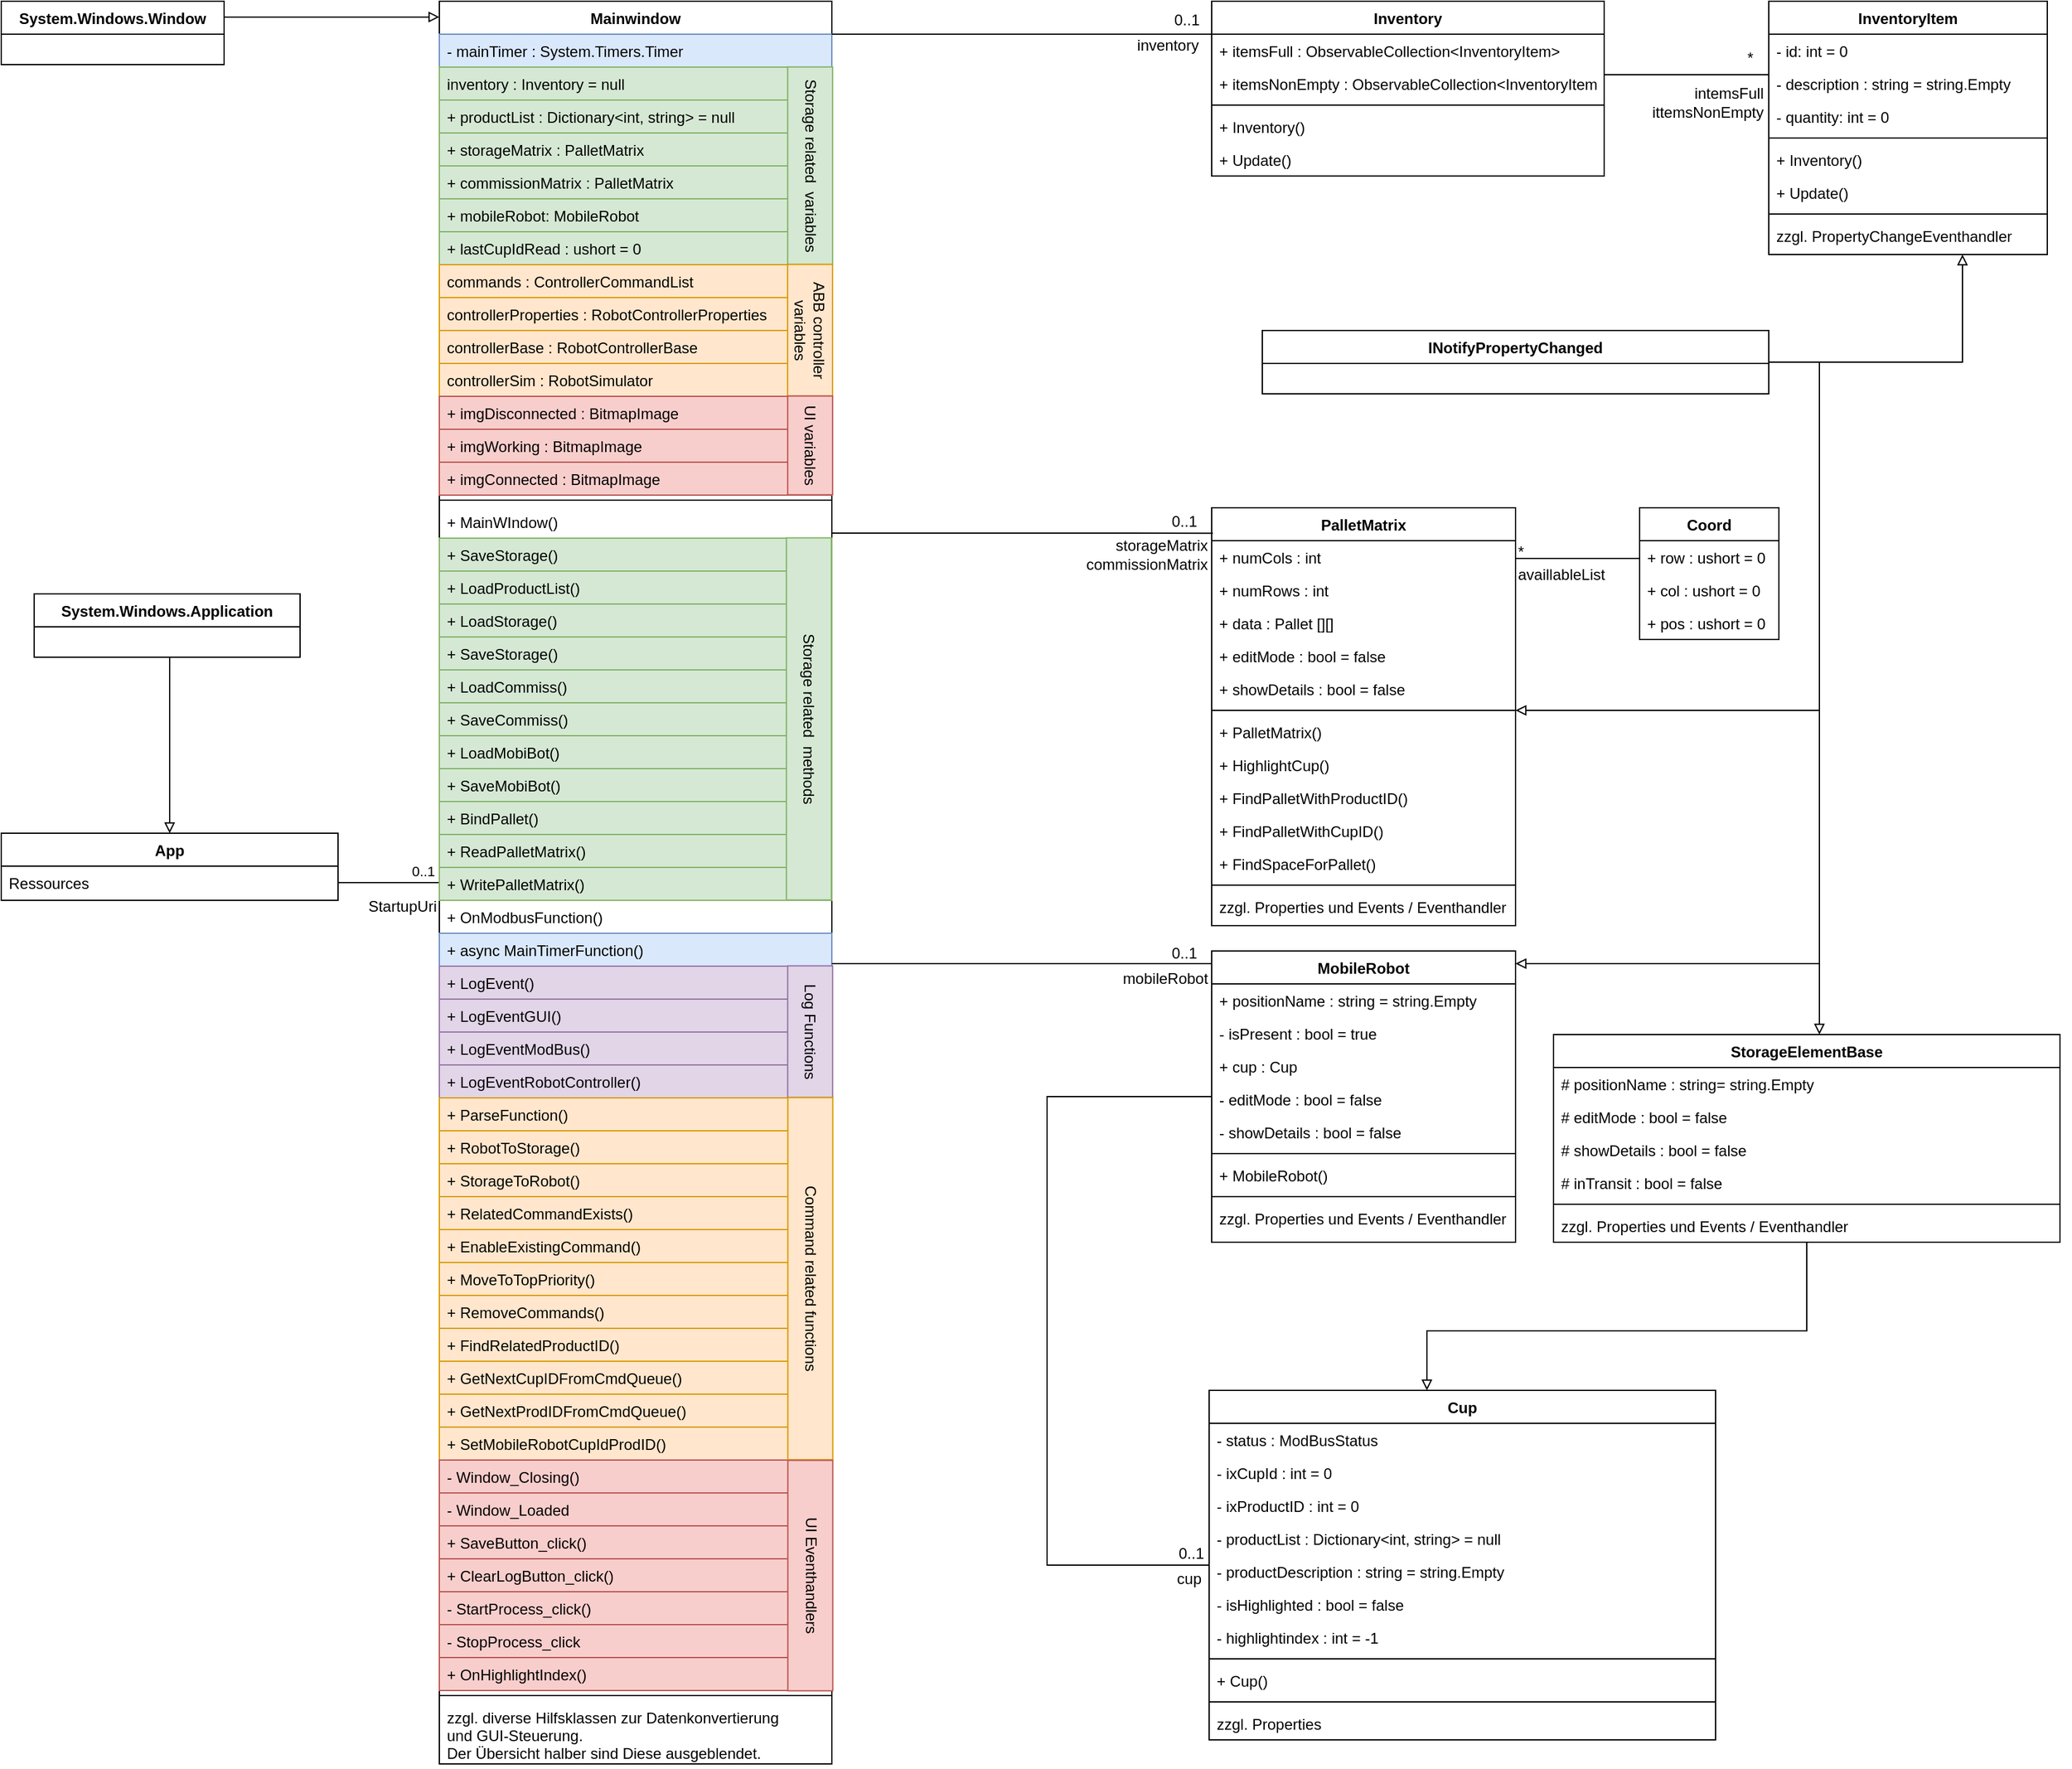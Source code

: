 <mxfile version="21.2.3" type="device">
  <diagram id="C5RBs43oDa-KdzZeNtuy" name="Page-1">
    <mxGraphModel dx="4477" dy="1259" grid="1" gridSize="10" guides="1" tooltips="1" connect="1" arrows="1" fold="1" page="1" pageScale="1" pageWidth="2336" pageHeight="1654" math="0" shadow="0">
      <root>
        <mxCell id="WIyWlLk6GJQsqaUBKTNV-0" />
        <mxCell id="WIyWlLk6GJQsqaUBKTNV-1" parent="WIyWlLk6GJQsqaUBKTNV-0" />
        <mxCell id="zkfFHV4jXpPFQw0GAbJ--6" value="App" style="swimlane;fontStyle=1;align=center;verticalAlign=top;childLayout=stackLayout;horizontal=1;startSize=26;horizontalStack=0;resizeParent=1;resizeLast=0;collapsible=1;marginBottom=0;rounded=0;shadow=0;strokeWidth=1;" parent="WIyWlLk6GJQsqaUBKTNV-1" vertex="1">
          <mxGeometry x="-2336" y="657" width="266" height="53" as="geometry">
            <mxRectangle x="130" y="380" width="160" height="26" as="alternateBounds" />
          </mxGeometry>
        </mxCell>
        <mxCell id="zkfFHV4jXpPFQw0GAbJ--8" value="Ressources" style="text;align=left;verticalAlign=top;spacingLeft=4;spacingRight=4;overflow=hidden;rotatable=0;points=[[0,0.5],[1,0.5]];portConstraint=eastwest;rounded=0;shadow=0;html=0;" parent="zkfFHV4jXpPFQw0GAbJ--6" vertex="1">
          <mxGeometry y="26" width="266" height="26" as="geometry" />
        </mxCell>
        <mxCell id="6Wl_LvFZBxU5VlWJ0OVk-2" value="" style="endArrow=none;html=1;rounded=0;exitX=1;exitY=0.5;exitDx=0;exitDy=0;" edge="1" parent="WIyWlLk6GJQsqaUBKTNV-1" target="6Wl_LvFZBxU5VlWJ0OVk-3">
          <mxGeometry width="50" height="50" relative="1" as="geometry">
            <mxPoint x="-2070" y="696.0" as="sourcePoint" />
            <mxPoint x="-1990" y="530" as="targetPoint" />
          </mxGeometry>
        </mxCell>
        <mxCell id="6Wl_LvFZBxU5VlWJ0OVk-3" value="Mainwindow" style="swimlane;fontStyle=1;align=center;verticalAlign=top;childLayout=stackLayout;horizontal=1;startSize=26;horizontalStack=0;resizeParent=1;resizeLast=0;collapsible=1;marginBottom=0;rounded=0;shadow=0;strokeWidth=1;" vertex="1" parent="WIyWlLk6GJQsqaUBKTNV-1">
          <mxGeometry x="-1990" width="310" height="1392" as="geometry">
            <mxRectangle x="-367" width="160" height="26" as="alternateBounds" />
          </mxGeometry>
        </mxCell>
        <mxCell id="6Wl_LvFZBxU5VlWJ0OVk-4" value="- mainTimer : System.Timers.Timer" style="text;align=left;verticalAlign=top;spacingLeft=4;spacingRight=4;overflow=hidden;rotatable=0;points=[[0,0.5],[1,0.5]];portConstraint=eastwest;fillColor=#dae8fc;strokeColor=#6c8ebf;" vertex="1" parent="6Wl_LvFZBxU5VlWJ0OVk-3">
          <mxGeometry y="26" width="310" height="26" as="geometry" />
        </mxCell>
        <mxCell id="6Wl_LvFZBxU5VlWJ0OVk-5" value="inventory : Inventory = null" style="text;align=left;verticalAlign=top;spacingLeft=4;spacingRight=4;overflow=hidden;rotatable=0;points=[[0,0.5],[1,0.5]];portConstraint=eastwest;rounded=0;shadow=0;html=0;strokeColor=#82b366;fillColor=#d5e8d4;" vertex="1" parent="6Wl_LvFZBxU5VlWJ0OVk-3">
          <mxGeometry y="52" width="310" height="26" as="geometry" />
        </mxCell>
        <mxCell id="6Wl_LvFZBxU5VlWJ0OVk-15" value="+ productList : Dictionary&lt;int, string&gt; = null" style="text;align=left;verticalAlign=top;spacingLeft=4;spacingRight=4;overflow=hidden;rotatable=0;points=[[0,0.5],[1,0.5]];portConstraint=eastwest;rounded=0;shadow=0;html=0;strokeColor=#82b366;fillColor=#d5e8d4;" vertex="1" parent="6Wl_LvFZBxU5VlWJ0OVk-3">
          <mxGeometry y="78" width="310" height="26" as="geometry" />
        </mxCell>
        <mxCell id="6Wl_LvFZBxU5VlWJ0OVk-16" value="+ storageMatrix : PalletMatrix" style="text;align=left;verticalAlign=top;spacingLeft=4;spacingRight=4;overflow=hidden;rotatable=0;points=[[0,0.5],[1,0.5]];portConstraint=eastwest;rounded=0;shadow=0;html=0;strokeColor=#82b366;fillColor=#d5e8d4;" vertex="1" parent="6Wl_LvFZBxU5VlWJ0OVk-3">
          <mxGeometry y="104" width="310" height="26" as="geometry" />
        </mxCell>
        <mxCell id="6Wl_LvFZBxU5VlWJ0OVk-17" value="+ commissionMatrix : PalletMatrix" style="text;align=left;verticalAlign=top;spacingLeft=4;spacingRight=4;overflow=hidden;rotatable=0;points=[[0,0.5],[1,0.5]];portConstraint=eastwest;rounded=0;shadow=0;html=0;strokeColor=#82b366;fillColor=#d5e8d4;" vertex="1" parent="6Wl_LvFZBxU5VlWJ0OVk-3">
          <mxGeometry y="130" width="310" height="26" as="geometry" />
        </mxCell>
        <mxCell id="6Wl_LvFZBxU5VlWJ0OVk-18" value="+ mobileRobot: MobileRobot" style="text;align=left;verticalAlign=top;spacingLeft=4;spacingRight=4;overflow=hidden;rotatable=0;points=[[0,0.5],[1,0.5]];portConstraint=eastwest;rounded=0;shadow=0;html=0;strokeColor=#82b366;fillColor=#d5e8d4;" vertex="1" parent="6Wl_LvFZBxU5VlWJ0OVk-3">
          <mxGeometry y="156" width="310" height="26" as="geometry" />
        </mxCell>
        <mxCell id="6Wl_LvFZBxU5VlWJ0OVk-19" value="+ lastCupIdRead : ushort = 0" style="text;align=left;verticalAlign=top;spacingLeft=4;spacingRight=4;overflow=hidden;rotatable=0;points=[[0,0.5],[1,0.5]];portConstraint=eastwest;rounded=0;shadow=0;html=0;strokeColor=#82b366;fillColor=#d5e8d4;" vertex="1" parent="6Wl_LvFZBxU5VlWJ0OVk-3">
          <mxGeometry y="182" width="310" height="26" as="geometry" />
        </mxCell>
        <mxCell id="6Wl_LvFZBxU5VlWJ0OVk-21" value="commands : ControllerCommandList" style="text;align=left;verticalAlign=top;spacingLeft=4;spacingRight=4;overflow=hidden;rotatable=0;points=[[0,0.5],[1,0.5]];portConstraint=eastwest;rounded=0;shadow=0;html=0;strokeColor=#d79b00;fillColor=#ffe6cc;" vertex="1" parent="6Wl_LvFZBxU5VlWJ0OVk-3">
          <mxGeometry y="208" width="310" height="26" as="geometry" />
        </mxCell>
        <mxCell id="6Wl_LvFZBxU5VlWJ0OVk-22" value="controllerProperties : RobotControllerProperties" style="text;align=left;verticalAlign=top;spacingLeft=4;spacingRight=4;overflow=hidden;rotatable=0;points=[[0,0.5],[1,0.5]];portConstraint=eastwest;rounded=0;shadow=0;html=0;strokeColor=#d79b00;fillColor=#ffe6cc;" vertex="1" parent="6Wl_LvFZBxU5VlWJ0OVk-3">
          <mxGeometry y="234" width="310" height="26" as="geometry" />
        </mxCell>
        <mxCell id="6Wl_LvFZBxU5VlWJ0OVk-23" value="controllerBase : RobotControllerBase" style="text;align=left;verticalAlign=top;spacingLeft=4;spacingRight=4;overflow=hidden;rotatable=0;points=[[0,0.5],[1,0.5]];portConstraint=eastwest;rounded=0;shadow=0;html=0;strokeColor=#d79b00;fillColor=#ffe6cc;" vertex="1" parent="6Wl_LvFZBxU5VlWJ0OVk-3">
          <mxGeometry y="260" width="310" height="26" as="geometry" />
        </mxCell>
        <mxCell id="6Wl_LvFZBxU5VlWJ0OVk-24" value="controllerSim : RobotSimulator" style="text;align=left;verticalAlign=top;spacingLeft=4;spacingRight=4;overflow=hidden;rotatable=0;points=[[0,0.5],[1,0.5]];portConstraint=eastwest;rounded=0;shadow=0;html=0;strokeColor=#d79b00;fillColor=#ffe6cc;" vertex="1" parent="6Wl_LvFZBxU5VlWJ0OVk-3">
          <mxGeometry y="286" width="310" height="26" as="geometry" />
        </mxCell>
        <mxCell id="6Wl_LvFZBxU5VlWJ0OVk-26" value="+ imgDisconnected : BitmapImage" style="text;align=left;verticalAlign=top;spacingLeft=4;spacingRight=4;overflow=hidden;rotatable=0;points=[[0,0.5],[1,0.5]];portConstraint=eastwest;rounded=0;shadow=0;html=0;strokeColor=#b85450;fillColor=#f8cecc;" vertex="1" parent="6Wl_LvFZBxU5VlWJ0OVk-3">
          <mxGeometry y="312" width="310" height="26" as="geometry" />
        </mxCell>
        <mxCell id="6Wl_LvFZBxU5VlWJ0OVk-27" value="+ imgWorking : BitmapImage" style="text;align=left;verticalAlign=top;spacingLeft=4;spacingRight=4;overflow=hidden;rotatable=0;points=[[0,0.5],[1,0.5]];portConstraint=eastwest;rounded=0;shadow=0;html=0;strokeColor=#b85450;fillColor=#f8cecc;" vertex="1" parent="6Wl_LvFZBxU5VlWJ0OVk-3">
          <mxGeometry y="338" width="310" height="26" as="geometry" />
        </mxCell>
        <mxCell id="6Wl_LvFZBxU5VlWJ0OVk-28" value="+ imgConnected : BitmapImage" style="text;align=left;verticalAlign=top;spacingLeft=4;spacingRight=4;overflow=hidden;rotatable=0;points=[[0,0.5],[1,0.5]];portConstraint=eastwest;rounded=0;shadow=0;html=0;strokeColor=#b85450;fillColor=#f8cecc;" vertex="1" parent="6Wl_LvFZBxU5VlWJ0OVk-3">
          <mxGeometry y="364" width="310" height="26" as="geometry" />
        </mxCell>
        <mxCell id="6Wl_LvFZBxU5VlWJ0OVk-6" value="" style="line;html=1;strokeWidth=1;align=left;verticalAlign=middle;spacingTop=-1;spacingLeft=3;spacingRight=3;rotatable=0;labelPosition=right;points=[];portConstraint=eastwest;" vertex="1" parent="6Wl_LvFZBxU5VlWJ0OVk-3">
          <mxGeometry y="390" width="310" height="8" as="geometry" />
        </mxCell>
        <mxCell id="6Wl_LvFZBxU5VlWJ0OVk-7" value="+ MainWIndow()" style="text;align=left;verticalAlign=top;spacingLeft=4;spacingRight=4;overflow=hidden;rotatable=0;points=[[0,0.5],[1,0.5]];portConstraint=eastwest;fontStyle=0" vertex="1" parent="6Wl_LvFZBxU5VlWJ0OVk-3">
          <mxGeometry y="398" width="310" height="26" as="geometry" />
        </mxCell>
        <mxCell id="6Wl_LvFZBxU5VlWJ0OVk-8" value="+ SaveStorage()" style="text;align=left;verticalAlign=top;spacingLeft=4;spacingRight=4;overflow=hidden;rotatable=0;points=[[0,0.5],[1,0.5]];portConstraint=eastwest;fillColor=#d5e8d4;strokeColor=#82b366;" vertex="1" parent="6Wl_LvFZBxU5VlWJ0OVk-3">
          <mxGeometry y="424" width="310" height="26" as="geometry" />
        </mxCell>
        <mxCell id="6Wl_LvFZBxU5VlWJ0OVk-30" value="+ LoadProductList()" style="text;align=left;verticalAlign=top;spacingLeft=4;spacingRight=4;overflow=hidden;rotatable=0;points=[[0,0.5],[1,0.5]];portConstraint=eastwest;fillColor=#d5e8d4;strokeColor=#82b366;" vertex="1" parent="6Wl_LvFZBxU5VlWJ0OVk-3">
          <mxGeometry y="450" width="310" height="26" as="geometry" />
        </mxCell>
        <mxCell id="6Wl_LvFZBxU5VlWJ0OVk-31" value="+ LoadStorage()" style="text;align=left;verticalAlign=top;spacingLeft=4;spacingRight=4;overflow=hidden;rotatable=0;points=[[0,0.5],[1,0.5]];portConstraint=eastwest;fillColor=#d5e8d4;strokeColor=#82b366;" vertex="1" parent="6Wl_LvFZBxU5VlWJ0OVk-3">
          <mxGeometry y="476" width="310" height="26" as="geometry" />
        </mxCell>
        <mxCell id="6Wl_LvFZBxU5VlWJ0OVk-32" value="+ SaveStorage()" style="text;align=left;verticalAlign=top;spacingLeft=4;spacingRight=4;overflow=hidden;rotatable=0;points=[[0,0.5],[1,0.5]];portConstraint=eastwest;fillColor=#d5e8d4;strokeColor=#82b366;" vertex="1" parent="6Wl_LvFZBxU5VlWJ0OVk-3">
          <mxGeometry y="502" width="310" height="26" as="geometry" />
        </mxCell>
        <mxCell id="6Wl_LvFZBxU5VlWJ0OVk-33" value="+ LoadCommiss()" style="text;align=left;verticalAlign=top;spacingLeft=4;spacingRight=4;overflow=hidden;rotatable=0;points=[[0,0.5],[1,0.5]];portConstraint=eastwest;fillColor=#d5e8d4;strokeColor=#82b366;" vertex="1" parent="6Wl_LvFZBxU5VlWJ0OVk-3">
          <mxGeometry y="528" width="310" height="26" as="geometry" />
        </mxCell>
        <mxCell id="6Wl_LvFZBxU5VlWJ0OVk-34" value="+ SaveCommiss()" style="text;align=left;verticalAlign=top;spacingLeft=4;spacingRight=4;overflow=hidden;rotatable=0;points=[[0,0.5],[1,0.5]];portConstraint=eastwest;fillColor=#d5e8d4;strokeColor=#82b366;" vertex="1" parent="6Wl_LvFZBxU5VlWJ0OVk-3">
          <mxGeometry y="554" width="310" height="26" as="geometry" />
        </mxCell>
        <mxCell id="6Wl_LvFZBxU5VlWJ0OVk-35" value="+ LoadMobiBot()" style="text;align=left;verticalAlign=top;spacingLeft=4;spacingRight=4;overflow=hidden;rotatable=0;points=[[0,0.5],[1,0.5]];portConstraint=eastwest;fillColor=#d5e8d4;strokeColor=#82b366;" vertex="1" parent="6Wl_LvFZBxU5VlWJ0OVk-3">
          <mxGeometry y="580" width="310" height="26" as="geometry" />
        </mxCell>
        <mxCell id="6Wl_LvFZBxU5VlWJ0OVk-36" value="+ SaveMobiBot()" style="text;align=left;verticalAlign=top;spacingLeft=4;spacingRight=4;overflow=hidden;rotatable=0;points=[[0,0.5],[1,0.5]];portConstraint=eastwest;fillColor=#d5e8d4;strokeColor=#82b366;" vertex="1" parent="6Wl_LvFZBxU5VlWJ0OVk-3">
          <mxGeometry y="606" width="310" height="26" as="geometry" />
        </mxCell>
        <mxCell id="6Wl_LvFZBxU5VlWJ0OVk-37" value="+ BindPallet()" style="text;align=left;verticalAlign=top;spacingLeft=4;spacingRight=4;overflow=hidden;rotatable=0;points=[[0,0.5],[1,0.5]];portConstraint=eastwest;strokeColor=#82b366;fillColor=#d5e8d4;" vertex="1" parent="6Wl_LvFZBxU5VlWJ0OVk-3">
          <mxGeometry y="632" width="310" height="26" as="geometry" />
        </mxCell>
        <mxCell id="6Wl_LvFZBxU5VlWJ0OVk-38" value="+ ReadPalletMatrix()" style="text;align=left;verticalAlign=top;spacingLeft=4;spacingRight=4;overflow=hidden;rotatable=0;points=[[0,0.5],[1,0.5]];portConstraint=eastwest;strokeColor=#82b366;fillColor=#d5e8d4;" vertex="1" parent="6Wl_LvFZBxU5VlWJ0OVk-3">
          <mxGeometry y="658" width="310" height="26" as="geometry" />
        </mxCell>
        <mxCell id="6Wl_LvFZBxU5VlWJ0OVk-39" value="+ WritePalletMatrix()" style="text;align=left;verticalAlign=top;spacingLeft=4;spacingRight=4;overflow=hidden;rotatable=0;points=[[0,0.5],[1,0.5]];portConstraint=eastwest;strokeColor=#82b366;fillColor=#d5e8d4;" vertex="1" parent="6Wl_LvFZBxU5VlWJ0OVk-3">
          <mxGeometry y="684" width="310" height="26" as="geometry" />
        </mxCell>
        <mxCell id="6Wl_LvFZBxU5VlWJ0OVk-40" value="+ OnModbusFunction()" style="text;align=left;verticalAlign=top;spacingLeft=4;spacingRight=4;overflow=hidden;rotatable=0;points=[[0,0.5],[1,0.5]];portConstraint=eastwest;" vertex="1" parent="6Wl_LvFZBxU5VlWJ0OVk-3">
          <mxGeometry y="710" width="310" height="26" as="geometry" />
        </mxCell>
        <mxCell id="6Wl_LvFZBxU5VlWJ0OVk-41" value="+ async MainTimerFunction()" style="text;align=left;verticalAlign=top;spacingLeft=4;spacingRight=4;overflow=hidden;rotatable=0;points=[[0,0.5],[1,0.5]];portConstraint=eastwest;fillColor=#dae8fc;strokeColor=#6c8ebf;" vertex="1" parent="6Wl_LvFZBxU5VlWJ0OVk-3">
          <mxGeometry y="736" width="310" height="26" as="geometry" />
        </mxCell>
        <mxCell id="6Wl_LvFZBxU5VlWJ0OVk-44" value="+ LogEvent()" style="text;align=left;verticalAlign=top;spacingLeft=4;spacingRight=4;overflow=hidden;rotatable=0;points=[[0,0.5],[1,0.5]];portConstraint=eastwest;fillColor=#e1d5e7;strokeColor=#9673a6;" vertex="1" parent="6Wl_LvFZBxU5VlWJ0OVk-3">
          <mxGeometry y="762" width="310" height="26" as="geometry" />
        </mxCell>
        <mxCell id="6Wl_LvFZBxU5VlWJ0OVk-43" value="+ LogEventGUI()" style="text;align=left;verticalAlign=top;spacingLeft=4;spacingRight=4;overflow=hidden;rotatable=0;points=[[0,0.5],[1,0.5]];portConstraint=eastwest;fillColor=#e1d5e7;strokeColor=#9673a6;" vertex="1" parent="6Wl_LvFZBxU5VlWJ0OVk-3">
          <mxGeometry y="788" width="310" height="26" as="geometry" />
        </mxCell>
        <mxCell id="6Wl_LvFZBxU5VlWJ0OVk-45" value="+ LogEventModBus()" style="text;align=left;verticalAlign=top;spacingLeft=4;spacingRight=4;overflow=hidden;rotatable=0;points=[[0,0.5],[1,0.5]];portConstraint=eastwest;fillColor=#e1d5e7;strokeColor=#9673a6;" vertex="1" parent="6Wl_LvFZBxU5VlWJ0OVk-3">
          <mxGeometry y="814" width="310" height="26" as="geometry" />
        </mxCell>
        <mxCell id="6Wl_LvFZBxU5VlWJ0OVk-46" value="+ LogEventRobotController()" style="text;align=left;verticalAlign=top;spacingLeft=4;spacingRight=4;overflow=hidden;rotatable=0;points=[[0,0.5],[1,0.5]];portConstraint=eastwest;fillColor=#e1d5e7;strokeColor=#9673a6;" vertex="1" parent="6Wl_LvFZBxU5VlWJ0OVk-3">
          <mxGeometry y="840" width="310" height="26" as="geometry" />
        </mxCell>
        <mxCell id="6Wl_LvFZBxU5VlWJ0OVk-49" value="+ ParseFunction()" style="text;align=left;verticalAlign=top;spacingLeft=4;spacingRight=4;overflow=hidden;rotatable=0;points=[[0,0.5],[1,0.5]];portConstraint=eastwest;fillColor=#ffe6cc;strokeColor=#d79b00;" vertex="1" parent="6Wl_LvFZBxU5VlWJ0OVk-3">
          <mxGeometry y="866" width="310" height="26" as="geometry" />
        </mxCell>
        <mxCell id="6Wl_LvFZBxU5VlWJ0OVk-50" value="+ RobotToStorage()" style="text;align=left;verticalAlign=top;spacingLeft=4;spacingRight=4;overflow=hidden;rotatable=0;points=[[0,0.5],[1,0.5]];portConstraint=eastwest;fillColor=#ffe6cc;strokeColor=#d79b00;" vertex="1" parent="6Wl_LvFZBxU5VlWJ0OVk-3">
          <mxGeometry y="892" width="310" height="26" as="geometry" />
        </mxCell>
        <mxCell id="6Wl_LvFZBxU5VlWJ0OVk-51" value="+ StorageToRobot()" style="text;align=left;verticalAlign=top;spacingLeft=4;spacingRight=4;overflow=hidden;rotatable=0;points=[[0,0.5],[1,0.5]];portConstraint=eastwest;fillColor=#ffe6cc;strokeColor=#d79b00;" vertex="1" parent="6Wl_LvFZBxU5VlWJ0OVk-3">
          <mxGeometry y="918" width="310" height="26" as="geometry" />
        </mxCell>
        <mxCell id="6Wl_LvFZBxU5VlWJ0OVk-53" value="+ RelatedCommandExists()" style="text;align=left;verticalAlign=top;spacingLeft=4;spacingRight=4;overflow=hidden;rotatable=0;points=[[0,0.5],[1,0.5]];portConstraint=eastwest;fillColor=#ffe6cc;strokeColor=#d79b00;" vertex="1" parent="6Wl_LvFZBxU5VlWJ0OVk-3">
          <mxGeometry y="944" width="310" height="26" as="geometry" />
        </mxCell>
        <mxCell id="6Wl_LvFZBxU5VlWJ0OVk-52" value="+ EnableExistingCommand()" style="text;align=left;verticalAlign=top;spacingLeft=4;spacingRight=4;overflow=hidden;rotatable=0;points=[[0,0.5],[1,0.5]];portConstraint=eastwest;fillColor=#ffe6cc;strokeColor=#d79b00;" vertex="1" parent="6Wl_LvFZBxU5VlWJ0OVk-3">
          <mxGeometry y="970" width="310" height="26" as="geometry" />
        </mxCell>
        <mxCell id="6Wl_LvFZBxU5VlWJ0OVk-54" value="+ MoveToTopPriority()" style="text;align=left;verticalAlign=top;spacingLeft=4;spacingRight=4;overflow=hidden;rotatable=0;points=[[0,0.5],[1,0.5]];portConstraint=eastwest;fillColor=#ffe6cc;strokeColor=#d79b00;" vertex="1" parent="6Wl_LvFZBxU5VlWJ0OVk-3">
          <mxGeometry y="996" width="310" height="26" as="geometry" />
        </mxCell>
        <mxCell id="6Wl_LvFZBxU5VlWJ0OVk-55" value="+ RemoveCommands()" style="text;align=left;verticalAlign=top;spacingLeft=4;spacingRight=4;overflow=hidden;rotatable=0;points=[[0,0.5],[1,0.5]];portConstraint=eastwest;fillColor=#ffe6cc;strokeColor=#d79b00;" vertex="1" parent="6Wl_LvFZBxU5VlWJ0OVk-3">
          <mxGeometry y="1022" width="310" height="26" as="geometry" />
        </mxCell>
        <mxCell id="6Wl_LvFZBxU5VlWJ0OVk-56" value="+ FindRelatedProductID()" style="text;align=left;verticalAlign=top;spacingLeft=4;spacingRight=4;overflow=hidden;rotatable=0;points=[[0,0.5],[1,0.5]];portConstraint=eastwest;fillColor=#ffe6cc;strokeColor=#d79b00;" vertex="1" parent="6Wl_LvFZBxU5VlWJ0OVk-3">
          <mxGeometry y="1048" width="310" height="26" as="geometry" />
        </mxCell>
        <mxCell id="6Wl_LvFZBxU5VlWJ0OVk-57" value="+ GetNextCupIDFromCmdQueue()" style="text;align=left;verticalAlign=top;spacingLeft=4;spacingRight=4;overflow=hidden;rotatable=0;points=[[0,0.5],[1,0.5]];portConstraint=eastwest;fillColor=#ffe6cc;strokeColor=#d79b00;" vertex="1" parent="6Wl_LvFZBxU5VlWJ0OVk-3">
          <mxGeometry y="1074" width="310" height="26" as="geometry" />
        </mxCell>
        <mxCell id="6Wl_LvFZBxU5VlWJ0OVk-58" value="+ GetNextProdIDFromCmdQueue()" style="text;align=left;verticalAlign=top;spacingLeft=4;spacingRight=4;overflow=hidden;rotatable=0;points=[[0,0.5],[1,0.5]];portConstraint=eastwest;fillColor=#ffe6cc;strokeColor=#d79b00;" vertex="1" parent="6Wl_LvFZBxU5VlWJ0OVk-3">
          <mxGeometry y="1100" width="310" height="26" as="geometry" />
        </mxCell>
        <mxCell id="6Wl_LvFZBxU5VlWJ0OVk-59" value="+ SetMobileRobotCupIdProdID()" style="text;align=left;verticalAlign=top;spacingLeft=4;spacingRight=4;overflow=hidden;rotatable=0;points=[[0,0.5],[1,0.5]];portConstraint=eastwest;fillColor=#ffe6cc;strokeColor=#d79b00;" vertex="1" parent="6Wl_LvFZBxU5VlWJ0OVk-3">
          <mxGeometry y="1126" width="310" height="26" as="geometry" />
        </mxCell>
        <mxCell id="6Wl_LvFZBxU5VlWJ0OVk-73" value="- Window_Closing()" style="text;align=left;verticalAlign=top;spacingLeft=4;spacingRight=4;overflow=hidden;rotatable=0;points=[[0,0.5],[1,0.5]];portConstraint=eastwest;fillColor=#f8cecc;strokeColor=#b85450;" vertex="1" parent="6Wl_LvFZBxU5VlWJ0OVk-3">
          <mxGeometry y="1152" width="310" height="26" as="geometry" />
        </mxCell>
        <mxCell id="6Wl_LvFZBxU5VlWJ0OVk-72" value="- Window_Loaded" style="text;align=left;verticalAlign=top;spacingLeft=4;spacingRight=4;overflow=hidden;rotatable=0;points=[[0,0.5],[1,0.5]];portConstraint=eastwest;fillColor=#f8cecc;strokeColor=#b85450;" vertex="1" parent="6Wl_LvFZBxU5VlWJ0OVk-3">
          <mxGeometry y="1178" width="310" height="26" as="geometry" />
        </mxCell>
        <mxCell id="6Wl_LvFZBxU5VlWJ0OVk-71" value="+ SaveButton_click()" style="text;align=left;verticalAlign=top;spacingLeft=4;spacingRight=4;overflow=hidden;rotatable=0;points=[[0,0.5],[1,0.5]];portConstraint=eastwest;fillColor=#f8cecc;strokeColor=#b85450;" vertex="1" parent="6Wl_LvFZBxU5VlWJ0OVk-3">
          <mxGeometry y="1204" width="310" height="26" as="geometry" />
        </mxCell>
        <mxCell id="6Wl_LvFZBxU5VlWJ0OVk-70" value="+ ClearLogButton_click()" style="text;align=left;verticalAlign=top;spacingLeft=4;spacingRight=4;overflow=hidden;rotatable=0;points=[[0,0.5],[1,0.5]];portConstraint=eastwest;fillColor=#f8cecc;strokeColor=#b85450;" vertex="1" parent="6Wl_LvFZBxU5VlWJ0OVk-3">
          <mxGeometry y="1230" width="310" height="26" as="geometry" />
        </mxCell>
        <mxCell id="6Wl_LvFZBxU5VlWJ0OVk-69" value="- StartProcess_click()" style="text;align=left;verticalAlign=top;spacingLeft=4;spacingRight=4;overflow=hidden;rotatable=0;points=[[0,0.5],[1,0.5]];portConstraint=eastwest;fillColor=#f8cecc;strokeColor=#b85450;" vertex="1" parent="6Wl_LvFZBxU5VlWJ0OVk-3">
          <mxGeometry y="1256" width="310" height="26" as="geometry" />
        </mxCell>
        <mxCell id="6Wl_LvFZBxU5VlWJ0OVk-68" value="- StopProcess_click" style="text;align=left;verticalAlign=top;spacingLeft=4;spacingRight=4;overflow=hidden;rotatable=0;points=[[0,0.5],[1,0.5]];portConstraint=eastwest;fillColor=#f8cecc;strokeColor=#b85450;" vertex="1" parent="6Wl_LvFZBxU5VlWJ0OVk-3">
          <mxGeometry y="1282" width="310" height="26" as="geometry" />
        </mxCell>
        <mxCell id="6Wl_LvFZBxU5VlWJ0OVk-67" value="+ OnHighlightIndex()" style="text;align=left;verticalAlign=top;spacingLeft=4;spacingRight=4;overflow=hidden;rotatable=0;points=[[0,0.5],[1,0.5]];portConstraint=eastwest;fillColor=#f8cecc;strokeColor=#b85450;" vertex="1" parent="6Wl_LvFZBxU5VlWJ0OVk-3">
          <mxGeometry y="1308" width="310" height="26" as="geometry" />
        </mxCell>
        <mxCell id="6Wl_LvFZBxU5VlWJ0OVk-61" value="" style="line;html=1;strokeWidth=1;align=left;verticalAlign=middle;spacingTop=-1;spacingLeft=3;spacingRight=3;rotatable=0;labelPosition=right;points=[];portConstraint=eastwest;" vertex="1" parent="6Wl_LvFZBxU5VlWJ0OVk-3">
          <mxGeometry y="1334" width="310" height="8" as="geometry" />
        </mxCell>
        <mxCell id="6Wl_LvFZBxU5VlWJ0OVk-62" value="zzgl. diverse Hilfsklassen zur Datenkonvertierung &#xa;und GUI-Steuerung. &#xa;Der Übersicht halber sind Diese ausgeblendet." style="text;align=left;verticalAlign=top;spacingLeft=4;spacingRight=4;overflow=hidden;rotatable=0;points=[[0,0.5],[1,0.5]];portConstraint=eastwest;" vertex="1" parent="6Wl_LvFZBxU5VlWJ0OVk-3">
          <mxGeometry y="1342" width="310" height="50" as="geometry" />
        </mxCell>
        <mxCell id="6Wl_LvFZBxU5VlWJ0OVk-10" value="0..1" style="edgeLabel;html=1;align=center;verticalAlign=middle;resizable=0;points=[];" vertex="1" connectable="0" parent="WIyWlLk6GJQsqaUBKTNV-1">
          <mxGeometry x="-2153.003" y="693" as="geometry">
            <mxPoint x="150" y="-6" as="offset" />
          </mxGeometry>
        </mxCell>
        <mxCell id="6Wl_LvFZBxU5VlWJ0OVk-11" value="StartupUri" style="text;html=1;align=right;verticalAlign=middle;resizable=0;points=[];autosize=1;strokeColor=none;fillColor=none;" vertex="1" parent="WIyWlLk6GJQsqaUBKTNV-1">
          <mxGeometry x="-2071" y="700" width="80" height="30" as="geometry" />
        </mxCell>
        <mxCell id="6Wl_LvFZBxU5VlWJ0OVk-20" value="Storage related&amp;nbsp; variables" style="rounded=0;whiteSpace=wrap;html=1;fillColor=#d5e8d4;strokeColor=#82b366;rotation=90;" vertex="1" parent="WIyWlLk6GJQsqaUBKTNV-1">
          <mxGeometry x="-1775.12" y="112.13" width="156" height="35.5" as="geometry" />
        </mxCell>
        <mxCell id="6Wl_LvFZBxU5VlWJ0OVk-25" value="ABB controller variables" style="rounded=0;whiteSpace=wrap;html=1;fillColor=#ffe6cc;strokeColor=#d79b00;rotation=90;" vertex="1" parent="WIyWlLk6GJQsqaUBKTNV-1">
          <mxGeometry x="-1749.18" y="242.06" width="104" height="35.5" as="geometry" />
        </mxCell>
        <mxCell id="6Wl_LvFZBxU5VlWJ0OVk-29" value="UI variables" style="rounded=0;whiteSpace=wrap;html=1;fillColor=#f8cecc;strokeColor=#b85450;rotation=90;" vertex="1" parent="WIyWlLk6GJQsqaUBKTNV-1">
          <mxGeometry x="-1736.12" y="333" width="78" height="35.5" as="geometry" />
        </mxCell>
        <mxCell id="6Wl_LvFZBxU5VlWJ0OVk-42" value="Storage related&amp;nbsp; methods" style="rounded=0;whiteSpace=wrap;html=1;fillColor=#d5e8d4;strokeColor=#82b366;rotation=90;" vertex="1" parent="WIyWlLk6GJQsqaUBKTNV-1">
          <mxGeometry x="-1841.12" y="549" width="286" height="35.5" as="geometry" />
        </mxCell>
        <mxCell id="6Wl_LvFZBxU5VlWJ0OVk-48" value="Log Functions" style="rounded=0;whiteSpace=wrap;html=1;fillColor=#e1d5e7;strokeColor=#9673a6;rotation=90;" vertex="1" parent="WIyWlLk6GJQsqaUBKTNV-1">
          <mxGeometry x="-1749.12" y="796" width="104" height="35.5" as="geometry" />
        </mxCell>
        <mxCell id="6Wl_LvFZBxU5VlWJ0OVk-60" value="Command related functions" style="rounded=0;whiteSpace=wrap;html=1;fillColor=#ffe6cc;strokeColor=#d79b00;rotation=90;" vertex="1" parent="WIyWlLk6GJQsqaUBKTNV-1">
          <mxGeometry x="-1840" y="991" width="286" height="35.5" as="geometry" />
        </mxCell>
        <mxCell id="6Wl_LvFZBxU5VlWJ0OVk-74" value="UI Eventhandlers" style="rounded=0;whiteSpace=wrap;html=1;fillColor=#f8cecc;strokeColor=#b85450;rotation=90;" vertex="1" parent="WIyWlLk6GJQsqaUBKTNV-1">
          <mxGeometry x="-1788" y="1225.5" width="182" height="35.5" as="geometry" />
        </mxCell>
        <mxCell id="6Wl_LvFZBxU5VlWJ0OVk-75" value="Inventory" style="swimlane;fontStyle=1;align=center;verticalAlign=top;childLayout=stackLayout;horizontal=1;startSize=26;horizontalStack=0;resizeParent=1;resizeLast=0;collapsible=1;marginBottom=0;rounded=0;shadow=0;strokeWidth=1;" vertex="1" parent="WIyWlLk6GJQsqaUBKTNV-1">
          <mxGeometry x="-1380" width="310" height="138" as="geometry">
            <mxRectangle x="130" y="380" width="160" height="26" as="alternateBounds" />
          </mxGeometry>
        </mxCell>
        <mxCell id="6Wl_LvFZBxU5VlWJ0OVk-76" value="+ itemsFull : ObservableCollection&lt;InventoryItem&gt; " style="text;align=left;verticalAlign=top;spacingLeft=4;spacingRight=4;overflow=hidden;rotatable=0;points=[[0,0.5],[1,0.5]];portConstraint=eastwest;" vertex="1" parent="6Wl_LvFZBxU5VlWJ0OVk-75">
          <mxGeometry y="26" width="310" height="26" as="geometry" />
        </mxCell>
        <mxCell id="6Wl_LvFZBxU5VlWJ0OVk-77" value="+ itemsNonEmpty : ObservableCollection&lt;InventoryItem&gt;" style="text;align=left;verticalAlign=top;spacingLeft=4;spacingRight=4;overflow=hidden;rotatable=0;points=[[0,0.5],[1,0.5]];portConstraint=eastwest;rounded=0;shadow=0;html=0;" vertex="1" parent="6Wl_LvFZBxU5VlWJ0OVk-75">
          <mxGeometry y="52" width="310" height="26" as="geometry" />
        </mxCell>
        <mxCell id="6Wl_LvFZBxU5VlWJ0OVk-79" value="" style="line;html=1;strokeWidth=1;align=left;verticalAlign=middle;spacingTop=-1;spacingLeft=3;spacingRight=3;rotatable=0;labelPosition=right;points=[];portConstraint=eastwest;" vertex="1" parent="6Wl_LvFZBxU5VlWJ0OVk-75">
          <mxGeometry y="78" width="310" height="8" as="geometry" />
        </mxCell>
        <mxCell id="6Wl_LvFZBxU5VlWJ0OVk-78" value="+ Inventory()" style="text;align=left;verticalAlign=top;spacingLeft=4;spacingRight=4;overflow=hidden;rotatable=0;points=[[0,0.5],[1,0.5]];portConstraint=eastwest;rounded=0;shadow=0;html=0;" vertex="1" parent="6Wl_LvFZBxU5VlWJ0OVk-75">
          <mxGeometry y="86" width="310" height="26" as="geometry" />
        </mxCell>
        <mxCell id="6Wl_LvFZBxU5VlWJ0OVk-80" value="+ Update()" style="text;align=left;verticalAlign=top;spacingLeft=4;spacingRight=4;overflow=hidden;rotatable=0;points=[[0,0.5],[1,0.5]];portConstraint=eastwest;rounded=0;shadow=0;html=0;" vertex="1" parent="6Wl_LvFZBxU5VlWJ0OVk-75">
          <mxGeometry y="112" width="310" height="26" as="geometry" />
        </mxCell>
        <mxCell id="6Wl_LvFZBxU5VlWJ0OVk-82" value="" style="edgeStyle=segmentEdgeStyle;endArrow=none;html=1;curved=0;rounded=0;sourcePerimeterSpacing=0;targetPerimeterSpacing=0;endFill=0;" edge="1" parent="WIyWlLk6GJQsqaUBKTNV-1" source="6Wl_LvFZBxU5VlWJ0OVk-3">
          <mxGeometry width="100" relative="1" as="geometry">
            <mxPoint x="-1566" y="26.0" as="sourcePoint" />
            <mxPoint x="-1380" y="26.0" as="targetPoint" />
            <Array as="points">
              <mxPoint x="-1560" y="26" />
              <mxPoint x="-1560" y="26" />
            </Array>
          </mxGeometry>
        </mxCell>
        <mxCell id="6Wl_LvFZBxU5VlWJ0OVk-83" value="InventoryItem" style="swimlane;fontStyle=1;align=center;verticalAlign=top;childLayout=stackLayout;horizontal=1;startSize=26;horizontalStack=0;resizeParent=1;resizeLast=0;collapsible=1;marginBottom=0;rounded=0;shadow=0;strokeWidth=1;" vertex="1" parent="WIyWlLk6GJQsqaUBKTNV-1">
          <mxGeometry x="-940" width="220" height="200" as="geometry">
            <mxRectangle x="130" y="380" width="160" height="26" as="alternateBounds" />
          </mxGeometry>
        </mxCell>
        <mxCell id="6Wl_LvFZBxU5VlWJ0OVk-84" value="- id: int = 0" style="text;align=left;verticalAlign=top;spacingLeft=4;spacingRight=4;overflow=hidden;rotatable=0;points=[[0,0.5],[1,0.5]];portConstraint=eastwest;" vertex="1" parent="6Wl_LvFZBxU5VlWJ0OVk-83">
          <mxGeometry y="26" width="220" height="26" as="geometry" />
        </mxCell>
        <mxCell id="6Wl_LvFZBxU5VlWJ0OVk-85" value="- description : string = string.Empty" style="text;align=left;verticalAlign=top;spacingLeft=4;spacingRight=4;overflow=hidden;rotatable=0;points=[[0,0.5],[1,0.5]];portConstraint=eastwest;rounded=0;shadow=0;html=0;" vertex="1" parent="6Wl_LvFZBxU5VlWJ0OVk-83">
          <mxGeometry y="52" width="220" height="26" as="geometry" />
        </mxCell>
        <mxCell id="6Wl_LvFZBxU5VlWJ0OVk-89" value="- quantity: int = 0" style="text;align=left;verticalAlign=top;spacingLeft=4;spacingRight=4;overflow=hidden;rotatable=0;points=[[0,0.5],[1,0.5]];portConstraint=eastwest;" vertex="1" parent="6Wl_LvFZBxU5VlWJ0OVk-83">
          <mxGeometry y="78" width="220" height="26" as="geometry" />
        </mxCell>
        <mxCell id="6Wl_LvFZBxU5VlWJ0OVk-86" value="" style="line;html=1;strokeWidth=1;align=left;verticalAlign=middle;spacingTop=-1;spacingLeft=3;spacingRight=3;rotatable=0;labelPosition=right;points=[];portConstraint=eastwest;" vertex="1" parent="6Wl_LvFZBxU5VlWJ0OVk-83">
          <mxGeometry y="104" width="220" height="8" as="geometry" />
        </mxCell>
        <mxCell id="6Wl_LvFZBxU5VlWJ0OVk-87" value="+ Inventory()" style="text;align=left;verticalAlign=top;spacingLeft=4;spacingRight=4;overflow=hidden;rotatable=0;points=[[0,0.5],[1,0.5]];portConstraint=eastwest;rounded=0;shadow=0;html=0;" vertex="1" parent="6Wl_LvFZBxU5VlWJ0OVk-83">
          <mxGeometry y="112" width="220" height="26" as="geometry" />
        </mxCell>
        <mxCell id="6Wl_LvFZBxU5VlWJ0OVk-88" value="+ Update()" style="text;align=left;verticalAlign=top;spacingLeft=4;spacingRight=4;overflow=hidden;rotatable=0;points=[[0,0.5],[1,0.5]];portConstraint=eastwest;rounded=0;shadow=0;html=0;" vertex="1" parent="6Wl_LvFZBxU5VlWJ0OVk-83">
          <mxGeometry y="138" width="220" height="26" as="geometry" />
        </mxCell>
        <mxCell id="6Wl_LvFZBxU5VlWJ0OVk-90" value="" style="line;html=1;strokeWidth=1;align=left;verticalAlign=middle;spacingTop=-1;spacingLeft=3;spacingRight=3;rotatable=0;labelPosition=right;points=[];portConstraint=eastwest;" vertex="1" parent="6Wl_LvFZBxU5VlWJ0OVk-83">
          <mxGeometry y="164" width="220" height="8" as="geometry" />
        </mxCell>
        <mxCell id="6Wl_LvFZBxU5VlWJ0OVk-91" value="zzgl. PropertyChangeEventhandler" style="text;align=left;verticalAlign=top;spacingLeft=4;spacingRight=4;overflow=hidden;rotatable=0;points=[[0,0.5],[1,0.5]];portConstraint=eastwest;" vertex="1" parent="6Wl_LvFZBxU5VlWJ0OVk-83">
          <mxGeometry y="172" width="220" height="28" as="geometry" />
        </mxCell>
        <mxCell id="6Wl_LvFZBxU5VlWJ0OVk-92" value="" style="edgeStyle=segmentEdgeStyle;endArrow=none;html=1;curved=0;rounded=0;endSize=8;startSize=8;sourcePerimeterSpacing=0;targetPerimeterSpacing=0;endFill=0;" edge="1" parent="WIyWlLk6GJQsqaUBKTNV-1">
          <mxGeometry width="100" relative="1" as="geometry">
            <mxPoint x="-1070" y="58" as="sourcePoint" />
            <mxPoint x="-940" y="58" as="targetPoint" />
            <Array as="points" />
          </mxGeometry>
        </mxCell>
        <mxCell id="6Wl_LvFZBxU5VlWJ0OVk-93" value="PalletMatrix" style="swimlane;fontStyle=1;align=center;verticalAlign=top;childLayout=stackLayout;horizontal=1;startSize=26;horizontalStack=0;resizeParent=1;resizeLast=0;collapsible=1;marginBottom=0;rounded=0;shadow=0;strokeWidth=1;" vertex="1" parent="WIyWlLk6GJQsqaUBKTNV-1">
          <mxGeometry x="-1380" y="400" width="240" height="330" as="geometry">
            <mxRectangle x="130" y="380" width="160" height="26" as="alternateBounds" />
          </mxGeometry>
        </mxCell>
        <mxCell id="6Wl_LvFZBxU5VlWJ0OVk-94" value="+ numCols : int" style="text;align=left;verticalAlign=top;spacingLeft=4;spacingRight=4;overflow=hidden;rotatable=0;points=[[0,0.5],[1,0.5]];portConstraint=eastwest;" vertex="1" parent="6Wl_LvFZBxU5VlWJ0OVk-93">
          <mxGeometry y="26" width="240" height="26" as="geometry" />
        </mxCell>
        <mxCell id="6Wl_LvFZBxU5VlWJ0OVk-95" value="+ numRows : int" style="text;align=left;verticalAlign=top;spacingLeft=4;spacingRight=4;overflow=hidden;rotatable=0;points=[[0,0.5],[1,0.5]];portConstraint=eastwest;rounded=0;shadow=0;html=0;" vertex="1" parent="6Wl_LvFZBxU5VlWJ0OVk-93">
          <mxGeometry y="52" width="240" height="26" as="geometry" />
        </mxCell>
        <mxCell id="6Wl_LvFZBxU5VlWJ0OVk-109" value="+ data : Pallet [][]" style="text;align=left;verticalAlign=top;spacingLeft=4;spacingRight=4;overflow=hidden;rotatable=0;points=[[0,0.5],[1,0.5]];portConstraint=eastwest;rounded=0;shadow=0;html=0;" vertex="1" parent="6Wl_LvFZBxU5VlWJ0OVk-93">
          <mxGeometry y="78" width="240" height="26" as="geometry" />
        </mxCell>
        <mxCell id="6Wl_LvFZBxU5VlWJ0OVk-110" value="+ editMode : bool = false" style="text;align=left;verticalAlign=top;spacingLeft=4;spacingRight=4;overflow=hidden;rotatable=0;points=[[0,0.5],[1,0.5]];portConstraint=eastwest;rounded=0;shadow=0;html=0;" vertex="1" parent="6Wl_LvFZBxU5VlWJ0OVk-93">
          <mxGeometry y="104" width="240" height="26" as="geometry" />
        </mxCell>
        <mxCell id="6Wl_LvFZBxU5VlWJ0OVk-111" value="+ showDetails : bool = false" style="text;align=left;verticalAlign=top;spacingLeft=4;spacingRight=4;overflow=hidden;rotatable=0;points=[[0,0.5],[1,0.5]];portConstraint=eastwest;rounded=0;shadow=0;html=0;" vertex="1" parent="6Wl_LvFZBxU5VlWJ0OVk-93">
          <mxGeometry y="130" width="240" height="26" as="geometry" />
        </mxCell>
        <mxCell id="6Wl_LvFZBxU5VlWJ0OVk-96" value="" style="line;html=1;strokeWidth=1;align=left;verticalAlign=middle;spacingTop=-1;spacingLeft=3;spacingRight=3;rotatable=0;labelPosition=right;points=[];portConstraint=eastwest;" vertex="1" parent="6Wl_LvFZBxU5VlWJ0OVk-93">
          <mxGeometry y="156" width="240" height="8" as="geometry" />
        </mxCell>
        <mxCell id="6Wl_LvFZBxU5VlWJ0OVk-97" value="+ PalletMatrix()" style="text;align=left;verticalAlign=top;spacingLeft=4;spacingRight=4;overflow=hidden;rotatable=0;points=[[0,0.5],[1,0.5]];portConstraint=eastwest;rounded=0;shadow=0;html=0;" vertex="1" parent="6Wl_LvFZBxU5VlWJ0OVk-93">
          <mxGeometry y="164" width="240" height="26" as="geometry" />
        </mxCell>
        <mxCell id="6Wl_LvFZBxU5VlWJ0OVk-98" value="+ HighlightCup()" style="text;align=left;verticalAlign=top;spacingLeft=4;spacingRight=4;overflow=hidden;rotatable=0;points=[[0,0.5],[1,0.5]];portConstraint=eastwest;rounded=0;shadow=0;html=0;" vertex="1" parent="6Wl_LvFZBxU5VlWJ0OVk-93">
          <mxGeometry y="190" width="240" height="26" as="geometry" />
        </mxCell>
        <mxCell id="6Wl_LvFZBxU5VlWJ0OVk-112" value="+ FindPalletWithProductID()" style="text;align=left;verticalAlign=top;spacingLeft=4;spacingRight=4;overflow=hidden;rotatable=0;points=[[0,0.5],[1,0.5]];portConstraint=eastwest;rounded=0;shadow=0;html=0;" vertex="1" parent="6Wl_LvFZBxU5VlWJ0OVk-93">
          <mxGeometry y="216" width="240" height="26" as="geometry" />
        </mxCell>
        <mxCell id="6Wl_LvFZBxU5VlWJ0OVk-113" value="+ FindPalletWithCupID()" style="text;align=left;verticalAlign=top;spacingLeft=4;spacingRight=4;overflow=hidden;rotatable=0;points=[[0,0.5],[1,0.5]];portConstraint=eastwest;rounded=0;shadow=0;html=0;" vertex="1" parent="6Wl_LvFZBxU5VlWJ0OVk-93">
          <mxGeometry y="242" width="240" height="26" as="geometry" />
        </mxCell>
        <mxCell id="6Wl_LvFZBxU5VlWJ0OVk-114" value="+ FindSpaceForPallet()" style="text;align=left;verticalAlign=top;spacingLeft=4;spacingRight=4;overflow=hidden;rotatable=0;points=[[0,0.5],[1,0.5]];portConstraint=eastwest;rounded=0;shadow=0;html=0;" vertex="1" parent="6Wl_LvFZBxU5VlWJ0OVk-93">
          <mxGeometry y="268" width="240" height="26" as="geometry" />
        </mxCell>
        <mxCell id="6Wl_LvFZBxU5VlWJ0OVk-115" value="" style="line;html=1;strokeWidth=1;align=left;verticalAlign=middle;spacingTop=-1;spacingLeft=3;spacingRight=3;rotatable=0;labelPosition=right;points=[];portConstraint=eastwest;" vertex="1" parent="6Wl_LvFZBxU5VlWJ0OVk-93">
          <mxGeometry y="294" width="240" height="8" as="geometry" />
        </mxCell>
        <mxCell id="6Wl_LvFZBxU5VlWJ0OVk-116" value="zzgl. Properties und Events / Eventhandler" style="text;align=left;verticalAlign=top;spacingLeft=4;spacingRight=4;overflow=hidden;rotatable=0;points=[[0,0.5],[1,0.5]];portConstraint=eastwest;" vertex="1" parent="6Wl_LvFZBxU5VlWJ0OVk-93">
          <mxGeometry y="302" width="240" height="26" as="geometry" />
        </mxCell>
        <mxCell id="6Wl_LvFZBxU5VlWJ0OVk-99" value="Coord" style="swimlane;fontStyle=1;align=center;verticalAlign=top;childLayout=stackLayout;horizontal=1;startSize=26;horizontalStack=0;resizeParent=1;resizeLast=0;collapsible=1;marginBottom=0;rounded=0;shadow=0;strokeWidth=1;" vertex="1" parent="WIyWlLk6GJQsqaUBKTNV-1">
          <mxGeometry x="-1042" y="400" width="110" height="104" as="geometry">
            <mxRectangle y="26" width="400" height="26" as="alternateBounds" />
          </mxGeometry>
        </mxCell>
        <mxCell id="6Wl_LvFZBxU5VlWJ0OVk-100" value="+ row : ushort = 0" style="text;align=left;verticalAlign=top;spacingLeft=4;spacingRight=4;overflow=hidden;rotatable=0;points=[[0,0.5],[1,0.5]];portConstraint=eastwest;" vertex="1" parent="6Wl_LvFZBxU5VlWJ0OVk-99">
          <mxGeometry y="26" width="110" height="26" as="geometry" />
        </mxCell>
        <mxCell id="6Wl_LvFZBxU5VlWJ0OVk-105" value="+ col : ushort = 0" style="text;align=left;verticalAlign=top;spacingLeft=4;spacingRight=4;overflow=hidden;rotatable=0;points=[[0,0.5],[1,0.5]];portConstraint=eastwest;" vertex="1" parent="6Wl_LvFZBxU5VlWJ0OVk-99">
          <mxGeometry y="52" width="110" height="26" as="geometry" />
        </mxCell>
        <mxCell id="6Wl_LvFZBxU5VlWJ0OVk-106" value="+ pos : ushort = 0" style="text;align=left;verticalAlign=top;spacingLeft=4;spacingRight=4;overflow=hidden;rotatable=0;points=[[0,0.5],[1,0.5]];portConstraint=eastwest;" vertex="1" parent="6Wl_LvFZBxU5VlWJ0OVk-99">
          <mxGeometry y="78" width="110" height="26" as="geometry" />
        </mxCell>
        <mxCell id="6Wl_LvFZBxU5VlWJ0OVk-108" value="" style="edgeStyle=segmentEdgeStyle;endArrow=none;html=1;curved=0;rounded=0;endSize=8;startSize=8;sourcePerimeterSpacing=0;targetPerimeterSpacing=0;endFill=0;" edge="1" parent="WIyWlLk6GJQsqaUBKTNV-1" source="6Wl_LvFZBxU5VlWJ0OVk-93" target="6Wl_LvFZBxU5VlWJ0OVk-99">
          <mxGeometry width="100" relative="1" as="geometry">
            <mxPoint x="-1380" y="420" as="sourcePoint" />
            <mxPoint x="-1320" y="760" as="targetPoint" />
            <Array as="points">
              <mxPoint x="-1120" y="440" />
              <mxPoint x="-1120" y="440" />
            </Array>
          </mxGeometry>
        </mxCell>
        <mxCell id="6Wl_LvFZBxU5VlWJ0OVk-119" value="" style="edgeStyle=segmentEdgeStyle;endArrow=none;html=1;curved=0;rounded=0;endSize=8;startSize=8;sourcePerimeterSpacing=0;targetPerimeterSpacing=0;entryX=0.004;entryY=0.061;entryDx=0;entryDy=0;entryPerimeter=0;endFill=0;" edge="1" parent="WIyWlLk6GJQsqaUBKTNV-1" source="6Wl_LvFZBxU5VlWJ0OVk-3" target="6Wl_LvFZBxU5VlWJ0OVk-93">
          <mxGeometry width="100" relative="1" as="geometry">
            <mxPoint x="-530" y="1026.5" as="sourcePoint" />
            <mxPoint x="-344" y="297.5" as="targetPoint" />
            <Array as="points">
              <mxPoint x="-1500" y="420" />
              <mxPoint x="-1500" y="420" />
            </Array>
          </mxGeometry>
        </mxCell>
        <mxCell id="6Wl_LvFZBxU5VlWJ0OVk-120" value="MobileRobot" style="swimlane;fontStyle=1;align=center;verticalAlign=top;childLayout=stackLayout;horizontal=1;startSize=26;horizontalStack=0;resizeParent=1;resizeLast=0;collapsible=1;marginBottom=0;rounded=0;shadow=0;strokeWidth=1;" vertex="1" parent="WIyWlLk6GJQsqaUBKTNV-1">
          <mxGeometry x="-1380" y="750" width="240" height="230" as="geometry">
            <mxRectangle x="130" y="380" width="160" height="26" as="alternateBounds" />
          </mxGeometry>
        </mxCell>
        <mxCell id="6Wl_LvFZBxU5VlWJ0OVk-121" value="+ positionName : string = string.Empty" style="text;align=left;verticalAlign=top;spacingLeft=4;spacingRight=4;overflow=hidden;rotatable=0;points=[[0,0.5],[1,0.5]];portConstraint=eastwest;" vertex="1" parent="6Wl_LvFZBxU5VlWJ0OVk-120">
          <mxGeometry y="26" width="240" height="26" as="geometry" />
        </mxCell>
        <mxCell id="6Wl_LvFZBxU5VlWJ0OVk-122" value="- isPresent : bool = true" style="text;align=left;verticalAlign=top;spacingLeft=4;spacingRight=4;overflow=hidden;rotatable=0;points=[[0,0.5],[1,0.5]];portConstraint=eastwest;rounded=0;shadow=0;html=0;" vertex="1" parent="6Wl_LvFZBxU5VlWJ0OVk-120">
          <mxGeometry y="52" width="240" height="26" as="geometry" />
        </mxCell>
        <mxCell id="6Wl_LvFZBxU5VlWJ0OVk-170" value="+ cup : Cup" style="text;align=left;verticalAlign=top;spacingLeft=4;spacingRight=4;overflow=hidden;rotatable=0;points=[[0,0.5],[1,0.5]];portConstraint=eastwest;rounded=0;shadow=0;html=0;" vertex="1" parent="6Wl_LvFZBxU5VlWJ0OVk-120">
          <mxGeometry y="78" width="240" height="26" as="geometry" />
        </mxCell>
        <mxCell id="6Wl_LvFZBxU5VlWJ0OVk-124" value="- editMode : bool = false" style="text;align=left;verticalAlign=top;spacingLeft=4;spacingRight=4;overflow=hidden;rotatable=0;points=[[0,0.5],[1,0.5]];portConstraint=eastwest;rounded=0;shadow=0;html=0;" vertex="1" parent="6Wl_LvFZBxU5VlWJ0OVk-120">
          <mxGeometry y="104" width="240" height="26" as="geometry" />
        </mxCell>
        <mxCell id="6Wl_LvFZBxU5VlWJ0OVk-125" value="- showDetails : bool = false" style="text;align=left;verticalAlign=top;spacingLeft=4;spacingRight=4;overflow=hidden;rotatable=0;points=[[0,0.5],[1,0.5]];portConstraint=eastwest;rounded=0;shadow=0;html=0;" vertex="1" parent="6Wl_LvFZBxU5VlWJ0OVk-120">
          <mxGeometry y="130" width="240" height="26" as="geometry" />
        </mxCell>
        <mxCell id="6Wl_LvFZBxU5VlWJ0OVk-126" value="" style="line;html=1;strokeWidth=1;align=left;verticalAlign=middle;spacingTop=-1;spacingLeft=3;spacingRight=3;rotatable=0;labelPosition=right;points=[];portConstraint=eastwest;" vertex="1" parent="6Wl_LvFZBxU5VlWJ0OVk-120">
          <mxGeometry y="156" width="240" height="8" as="geometry" />
        </mxCell>
        <mxCell id="6Wl_LvFZBxU5VlWJ0OVk-127" value="+ MobileRobot()" style="text;align=left;verticalAlign=top;spacingLeft=4;spacingRight=4;overflow=hidden;rotatable=0;points=[[0,0.5],[1,0.5]];portConstraint=eastwest;rounded=0;shadow=0;html=0;" vertex="1" parent="6Wl_LvFZBxU5VlWJ0OVk-120">
          <mxGeometry y="164" width="240" height="26" as="geometry" />
        </mxCell>
        <mxCell id="6Wl_LvFZBxU5VlWJ0OVk-132" value="" style="line;html=1;strokeWidth=1;align=left;verticalAlign=middle;spacingTop=-1;spacingLeft=3;spacingRight=3;rotatable=0;labelPosition=right;points=[];portConstraint=eastwest;" vertex="1" parent="6Wl_LvFZBxU5VlWJ0OVk-120">
          <mxGeometry y="190" width="240" height="8" as="geometry" />
        </mxCell>
        <mxCell id="6Wl_LvFZBxU5VlWJ0OVk-133" value="zzgl. Properties und Events / Eventhandler" style="text;align=left;verticalAlign=top;spacingLeft=4;spacingRight=4;overflow=hidden;rotatable=0;points=[[0,0.5],[1,0.5]];portConstraint=eastwest;" vertex="1" parent="6Wl_LvFZBxU5VlWJ0OVk-120">
          <mxGeometry y="198" width="240" height="26" as="geometry" />
        </mxCell>
        <mxCell id="6Wl_LvFZBxU5VlWJ0OVk-134" style="edgeStyle=orthogonalEdgeStyle;rounded=0;orthogonalLoop=1;jettySize=auto;html=1;exitX=1;exitY=0.5;exitDx=0;exitDy=0;" edge="1" parent="6Wl_LvFZBxU5VlWJ0OVk-120" source="6Wl_LvFZBxU5VlWJ0OVk-122" target="6Wl_LvFZBxU5VlWJ0OVk-122">
          <mxGeometry relative="1" as="geometry" />
        </mxCell>
        <mxCell id="6Wl_LvFZBxU5VlWJ0OVk-135" value="" style="edgeStyle=segmentEdgeStyle;endArrow=none;html=1;curved=0;rounded=0;endSize=8;startSize=8;sourcePerimeterSpacing=0;targetPerimeterSpacing=0;entryX=0;entryY=0.081;entryDx=0;entryDy=0;entryPerimeter=0;endFill=0;" edge="1" parent="WIyWlLk6GJQsqaUBKTNV-1" source="6Wl_LvFZBxU5VlWJ0OVk-3" target="6Wl_LvFZBxU5VlWJ0OVk-120">
          <mxGeometry width="100" relative="1" as="geometry">
            <mxPoint x="-620" y="715.25" as="sourcePoint" />
            <mxPoint x="-434" y="-13.75" as="targetPoint" />
            <Array as="points">
              <mxPoint x="-1380" y="760" />
            </Array>
          </mxGeometry>
        </mxCell>
        <mxCell id="6Wl_LvFZBxU5VlWJ0OVk-136" value="StorageElementBase" style="swimlane;fontStyle=1;align=center;verticalAlign=top;childLayout=stackLayout;horizontal=1;startSize=26;horizontalStack=0;resizeParent=1;resizeLast=0;collapsible=1;marginBottom=0;rounded=0;shadow=0;strokeWidth=1;" vertex="1" parent="WIyWlLk6GJQsqaUBKTNV-1">
          <mxGeometry x="-1110" y="816" width="400" height="164" as="geometry">
            <mxRectangle x="130" y="380" width="160" height="26" as="alternateBounds" />
          </mxGeometry>
        </mxCell>
        <mxCell id="6Wl_LvFZBxU5VlWJ0OVk-137" value="# positionName : string= string.Empty" style="text;align=left;verticalAlign=top;spacingLeft=4;spacingRight=4;overflow=hidden;rotatable=0;points=[[0,0.5],[1,0.5]];portConstraint=eastwest;" vertex="1" parent="6Wl_LvFZBxU5VlWJ0OVk-136">
          <mxGeometry y="26" width="400" height="26" as="geometry" />
        </mxCell>
        <mxCell id="6Wl_LvFZBxU5VlWJ0OVk-138" value="# editMode : bool = false" style="text;align=left;verticalAlign=top;spacingLeft=4;spacingRight=4;overflow=hidden;rotatable=0;points=[[0,0.5],[1,0.5]];portConstraint=eastwest;rounded=0;shadow=0;html=0;" vertex="1" parent="6Wl_LvFZBxU5VlWJ0OVk-136">
          <mxGeometry y="52" width="400" height="26" as="geometry" />
        </mxCell>
        <mxCell id="6Wl_LvFZBxU5VlWJ0OVk-139" value="# showDetails : bool = false" style="text;align=left;verticalAlign=top;spacingLeft=4;spacingRight=4;overflow=hidden;rotatable=0;points=[[0,0.5],[1,0.5]];portConstraint=eastwest;rounded=0;shadow=0;html=0;" vertex="1" parent="6Wl_LvFZBxU5VlWJ0OVk-136">
          <mxGeometry y="78" width="400" height="26" as="geometry" />
        </mxCell>
        <mxCell id="6Wl_LvFZBxU5VlWJ0OVk-140" value="# inTransit : bool = false" style="text;align=left;verticalAlign=top;spacingLeft=4;spacingRight=4;overflow=hidden;rotatable=0;points=[[0,0.5],[1,0.5]];portConstraint=eastwest;rounded=0;shadow=0;html=0;" vertex="1" parent="6Wl_LvFZBxU5VlWJ0OVk-136">
          <mxGeometry y="104" width="400" height="26" as="geometry" />
        </mxCell>
        <mxCell id="6Wl_LvFZBxU5VlWJ0OVk-144" value="" style="line;html=1;strokeWidth=1;align=left;verticalAlign=middle;spacingTop=-1;spacingLeft=3;spacingRight=3;rotatable=0;labelPosition=right;points=[];portConstraint=eastwest;" vertex="1" parent="6Wl_LvFZBxU5VlWJ0OVk-136">
          <mxGeometry y="130" width="400" height="8" as="geometry" />
        </mxCell>
        <mxCell id="6Wl_LvFZBxU5VlWJ0OVk-145" value="zzgl. Properties und Events / Eventhandler" style="text;align=left;verticalAlign=top;spacingLeft=4;spacingRight=4;overflow=hidden;rotatable=0;points=[[0,0.5],[1,0.5]];portConstraint=eastwest;" vertex="1" parent="6Wl_LvFZBxU5VlWJ0OVk-136">
          <mxGeometry y="138" width="400" height="26" as="geometry" />
        </mxCell>
        <mxCell id="6Wl_LvFZBxU5VlWJ0OVk-146" style="edgeStyle=orthogonalEdgeStyle;rounded=0;orthogonalLoop=1;jettySize=auto;html=1;exitX=1;exitY=0.5;exitDx=0;exitDy=0;" edge="1" parent="6Wl_LvFZBxU5VlWJ0OVk-136" source="6Wl_LvFZBxU5VlWJ0OVk-138" target="6Wl_LvFZBxU5VlWJ0OVk-138">
          <mxGeometry relative="1" as="geometry" />
        </mxCell>
        <mxCell id="6Wl_LvFZBxU5VlWJ0OVk-147" value="0..1" style="text;html=1;align=center;verticalAlign=middle;resizable=0;points=[];autosize=1;strokeColor=none;fillColor=none;" vertex="1" parent="WIyWlLk6GJQsqaUBKTNV-1">
          <mxGeometry x="-1420" width="40" height="30" as="geometry" />
        </mxCell>
        <mxCell id="6Wl_LvFZBxU5VlWJ0OVk-148" value="inventory" style="text;html=1;align=center;verticalAlign=middle;resizable=0;points=[];autosize=1;strokeColor=none;fillColor=none;" vertex="1" parent="WIyWlLk6GJQsqaUBKTNV-1">
          <mxGeometry x="-1450" y="20" width="70" height="30" as="geometry" />
        </mxCell>
        <mxCell id="6Wl_LvFZBxU5VlWJ0OVk-149" value="*" style="text;html=1;align=center;verticalAlign=middle;resizable=0;points=[];autosize=1;strokeColor=none;fillColor=none;" vertex="1" parent="WIyWlLk6GJQsqaUBKTNV-1">
          <mxGeometry x="-970" y="30" width="30" height="30" as="geometry" />
        </mxCell>
        <mxCell id="6Wl_LvFZBxU5VlWJ0OVk-150" value="intemsFull&lt;br&gt;ittemsNonEmpty" style="text;html=1;align=right;verticalAlign=middle;resizable=0;points=[];autosize=1;strokeColor=none;fillColor=none;" vertex="1" parent="WIyWlLk6GJQsqaUBKTNV-1">
          <mxGeometry x="-1053" y="60" width="110" height="40" as="geometry" />
        </mxCell>
        <mxCell id="6Wl_LvFZBxU5VlWJ0OVk-151" value="*" style="text;html=1;align=left;verticalAlign=middle;resizable=0;points=[];autosize=1;strokeColor=none;fillColor=none;" vertex="1" parent="WIyWlLk6GJQsqaUBKTNV-1">
          <mxGeometry x="-1140" y="420" width="30" height="30" as="geometry" />
        </mxCell>
        <mxCell id="6Wl_LvFZBxU5VlWJ0OVk-152" value="availlableList" style="text;html=1;align=left;verticalAlign=middle;resizable=0;points=[];autosize=1;strokeColor=none;fillColor=none;" vertex="1" parent="WIyWlLk6GJQsqaUBKTNV-1">
          <mxGeometry x="-1140" y="438" width="90" height="30" as="geometry" />
        </mxCell>
        <mxCell id="6Wl_LvFZBxU5VlWJ0OVk-162" style="edgeStyle=orthogonalEdgeStyle;rounded=0;orthogonalLoop=1;jettySize=auto;html=1;exitX=1;exitY=0.5;exitDx=0;exitDy=0;endArrow=block;endFill=0;" edge="1" parent="WIyWlLk6GJQsqaUBKTNV-1" source="6Wl_LvFZBxU5VlWJ0OVk-153" target="6Wl_LvFZBxU5VlWJ0OVk-83">
          <mxGeometry relative="1" as="geometry">
            <Array as="points">
              <mxPoint x="-787" y="285" />
            </Array>
          </mxGeometry>
        </mxCell>
        <mxCell id="6Wl_LvFZBxU5VlWJ0OVk-163" style="edgeStyle=orthogonalEdgeStyle;rounded=0;orthogonalLoop=1;jettySize=auto;html=1;exitX=0;exitY=0.5;exitDx=0;exitDy=0;endArrow=block;endFill=0;" edge="1" parent="WIyWlLk6GJQsqaUBKTNV-1" source="6Wl_LvFZBxU5VlWJ0OVk-153" target="6Wl_LvFZBxU5VlWJ0OVk-93">
          <mxGeometry relative="1" as="geometry">
            <Array as="points">
              <mxPoint x="-900" y="285" />
              <mxPoint x="-900" y="560" />
            </Array>
          </mxGeometry>
        </mxCell>
        <mxCell id="6Wl_LvFZBxU5VlWJ0OVk-164" style="edgeStyle=orthogonalEdgeStyle;rounded=0;orthogonalLoop=1;jettySize=auto;html=1;exitX=0;exitY=0.5;exitDx=0;exitDy=0;endArrow=block;endFill=0;" edge="1" parent="WIyWlLk6GJQsqaUBKTNV-1" source="6Wl_LvFZBxU5VlWJ0OVk-153" target="6Wl_LvFZBxU5VlWJ0OVk-120">
          <mxGeometry relative="1" as="geometry">
            <Array as="points">
              <mxPoint x="-900" y="285" />
              <mxPoint x="-900" y="760" />
            </Array>
          </mxGeometry>
        </mxCell>
        <mxCell id="6Wl_LvFZBxU5VlWJ0OVk-153" value="INotifyPropertyChanged" style="swimlane;fontStyle=1;align=center;verticalAlign=top;childLayout=stackLayout;horizontal=1;startSize=26;horizontalStack=0;resizeParent=1;resizeLast=0;collapsible=1;marginBottom=0;rounded=0;shadow=0;strokeWidth=1;" vertex="1" parent="WIyWlLk6GJQsqaUBKTNV-1">
          <mxGeometry x="-1340" y="260" width="400" height="49.94" as="geometry">
            <mxRectangle x="130" y="380" width="160" height="26" as="alternateBounds" />
          </mxGeometry>
        </mxCell>
        <mxCell id="6Wl_LvFZBxU5VlWJ0OVk-166" value="0..1" style="text;html=1;align=center;verticalAlign=middle;resizable=0;points=[];autosize=1;strokeColor=none;fillColor=none;" vertex="1" parent="WIyWlLk6GJQsqaUBKTNV-1">
          <mxGeometry x="-1422" y="396" width="40" height="30" as="geometry" />
        </mxCell>
        <mxCell id="6Wl_LvFZBxU5VlWJ0OVk-167" value="storageMatrix&lt;br&gt;commissionMatrix" style="text;html=1;align=right;verticalAlign=middle;resizable=0;points=[];autosize=1;strokeColor=none;fillColor=none;" vertex="1" parent="WIyWlLk6GJQsqaUBKTNV-1">
          <mxGeometry x="-1502" y="417" width="120" height="40" as="geometry" />
        </mxCell>
        <mxCell id="6Wl_LvFZBxU5VlWJ0OVk-168" value="0..1" style="text;html=1;align=center;verticalAlign=middle;resizable=0;points=[];autosize=1;strokeColor=none;fillColor=none;" vertex="1" parent="WIyWlLk6GJQsqaUBKTNV-1">
          <mxGeometry x="-1422" y="737" width="40" height="30" as="geometry" />
        </mxCell>
        <mxCell id="6Wl_LvFZBxU5VlWJ0OVk-169" value="mobileRobot" style="text;html=1;align=center;verticalAlign=middle;resizable=0;points=[];autosize=1;strokeColor=none;fillColor=none;" vertex="1" parent="WIyWlLk6GJQsqaUBKTNV-1">
          <mxGeometry x="-1462" y="757" width="90" height="30" as="geometry" />
        </mxCell>
        <mxCell id="6Wl_LvFZBxU5VlWJ0OVk-171" style="edgeStyle=orthogonalEdgeStyle;rounded=0;orthogonalLoop=1;jettySize=auto;html=1;endArrow=block;endFill=0;" edge="1" parent="WIyWlLk6GJQsqaUBKTNV-1" source="6Wl_LvFZBxU5VlWJ0OVk-153" target="6Wl_LvFZBxU5VlWJ0OVk-136">
          <mxGeometry relative="1" as="geometry">
            <mxPoint x="-540" y="380" as="sourcePoint" />
            <mxPoint x="-800" y="901" as="targetPoint" />
            <Array as="points">
              <mxPoint x="-900" y="285" />
            </Array>
          </mxGeometry>
        </mxCell>
        <mxCell id="6Wl_LvFZBxU5VlWJ0OVk-172" value="Cup" style="swimlane;fontStyle=1;align=center;verticalAlign=top;childLayout=stackLayout;horizontal=1;startSize=26;horizontalStack=0;resizeParent=1;resizeLast=0;collapsible=1;marginBottom=0;rounded=0;shadow=0;strokeWidth=1;" vertex="1" parent="WIyWlLk6GJQsqaUBKTNV-1">
          <mxGeometry x="-1382" y="1097" width="400" height="276" as="geometry">
            <mxRectangle x="130" y="380" width="160" height="26" as="alternateBounds" />
          </mxGeometry>
        </mxCell>
        <mxCell id="6Wl_LvFZBxU5VlWJ0OVk-173" value="- status : ModBusStatus" style="text;align=left;verticalAlign=top;spacingLeft=4;spacingRight=4;overflow=hidden;rotatable=0;points=[[0,0.5],[1,0.5]];portConstraint=eastwest;" vertex="1" parent="6Wl_LvFZBxU5VlWJ0OVk-172">
          <mxGeometry y="26" width="400" height="26" as="geometry" />
        </mxCell>
        <mxCell id="6Wl_LvFZBxU5VlWJ0OVk-174" value="- ixCupId : int = 0" style="text;align=left;verticalAlign=top;spacingLeft=4;spacingRight=4;overflow=hidden;rotatable=0;points=[[0,0.5],[1,0.5]];portConstraint=eastwest;rounded=0;shadow=0;html=0;" vertex="1" parent="6Wl_LvFZBxU5VlWJ0OVk-172">
          <mxGeometry y="52" width="400" height="26" as="geometry" />
        </mxCell>
        <mxCell id="6Wl_LvFZBxU5VlWJ0OVk-175" value="- ixProductID : int = 0" style="text;align=left;verticalAlign=top;spacingLeft=4;spacingRight=4;overflow=hidden;rotatable=0;points=[[0,0.5],[1,0.5]];portConstraint=eastwest;rounded=0;shadow=0;html=0;" vertex="1" parent="6Wl_LvFZBxU5VlWJ0OVk-172">
          <mxGeometry y="78" width="400" height="26" as="geometry" />
        </mxCell>
        <mxCell id="6Wl_LvFZBxU5VlWJ0OVk-176" value="- productList : Dictionary&lt;int, string&gt; = null" style="text;align=left;verticalAlign=top;spacingLeft=4;spacingRight=4;overflow=hidden;rotatable=0;points=[[0,0.5],[1,0.5]];portConstraint=eastwest;rounded=0;shadow=0;html=0;" vertex="1" parent="6Wl_LvFZBxU5VlWJ0OVk-172">
          <mxGeometry y="104" width="400" height="26" as="geometry" />
        </mxCell>
        <mxCell id="6Wl_LvFZBxU5VlWJ0OVk-180" value="- productDescription : string = string.Empty" style="text;align=left;verticalAlign=top;spacingLeft=4;spacingRight=4;overflow=hidden;rotatable=0;points=[[0,0.5],[1,0.5]];portConstraint=eastwest;rounded=0;shadow=0;html=0;" vertex="1" parent="6Wl_LvFZBxU5VlWJ0OVk-172">
          <mxGeometry y="130" width="400" height="26" as="geometry" />
        </mxCell>
        <mxCell id="6Wl_LvFZBxU5VlWJ0OVk-181" value="- isHighlighted : bool = false" style="text;align=left;verticalAlign=top;spacingLeft=4;spacingRight=4;overflow=hidden;rotatable=0;points=[[0,0.5],[1,0.5]];portConstraint=eastwest;rounded=0;shadow=0;html=0;" vertex="1" parent="6Wl_LvFZBxU5VlWJ0OVk-172">
          <mxGeometry y="156" width="400" height="26" as="geometry" />
        </mxCell>
        <mxCell id="6Wl_LvFZBxU5VlWJ0OVk-182" value="- highlightindex : int = -1" style="text;align=left;verticalAlign=top;spacingLeft=4;spacingRight=4;overflow=hidden;rotatable=0;points=[[0,0.5],[1,0.5]];portConstraint=eastwest;rounded=0;shadow=0;html=0;" vertex="1" parent="6Wl_LvFZBxU5VlWJ0OVk-172">
          <mxGeometry y="182" width="400" height="26" as="geometry" />
        </mxCell>
        <mxCell id="6Wl_LvFZBxU5VlWJ0OVk-177" value="" style="line;html=1;strokeWidth=1;align=left;verticalAlign=middle;spacingTop=-1;spacingLeft=3;spacingRight=3;rotatable=0;labelPosition=right;points=[];portConstraint=eastwest;" vertex="1" parent="6Wl_LvFZBxU5VlWJ0OVk-172">
          <mxGeometry y="208" width="400" height="8" as="geometry" />
        </mxCell>
        <mxCell id="6Wl_LvFZBxU5VlWJ0OVk-179" style="edgeStyle=orthogonalEdgeStyle;rounded=0;orthogonalLoop=1;jettySize=auto;html=1;exitX=1;exitY=0.5;exitDx=0;exitDy=0;" edge="1" parent="6Wl_LvFZBxU5VlWJ0OVk-172" source="6Wl_LvFZBxU5VlWJ0OVk-174" target="6Wl_LvFZBxU5VlWJ0OVk-174">
          <mxGeometry relative="1" as="geometry" />
        </mxCell>
        <mxCell id="6Wl_LvFZBxU5VlWJ0OVk-183" value="+ Cup()" style="text;align=left;verticalAlign=top;spacingLeft=4;spacingRight=4;overflow=hidden;rotatable=0;points=[[0,0.5],[1,0.5]];portConstraint=eastwest;rounded=0;shadow=0;html=0;" vertex="1" parent="6Wl_LvFZBxU5VlWJ0OVk-172">
          <mxGeometry y="216" width="400" height="26" as="geometry" />
        </mxCell>
        <mxCell id="6Wl_LvFZBxU5VlWJ0OVk-184" value="" style="line;html=1;strokeWidth=1;align=left;verticalAlign=middle;spacingTop=-1;spacingLeft=3;spacingRight=3;rotatable=0;labelPosition=right;points=[];portConstraint=eastwest;" vertex="1" parent="6Wl_LvFZBxU5VlWJ0OVk-172">
          <mxGeometry y="242" width="400" height="8" as="geometry" />
        </mxCell>
        <mxCell id="6Wl_LvFZBxU5VlWJ0OVk-178" value="zzgl. Properties" style="text;align=left;verticalAlign=top;spacingLeft=4;spacingRight=4;overflow=hidden;rotatable=0;points=[[0,0.5],[1,0.5]];portConstraint=eastwest;" vertex="1" parent="6Wl_LvFZBxU5VlWJ0OVk-172">
          <mxGeometry y="250" width="400" height="26" as="geometry" />
        </mxCell>
        <mxCell id="6Wl_LvFZBxU5VlWJ0OVk-185" style="edgeStyle=orthogonalEdgeStyle;rounded=0;orthogonalLoop=1;jettySize=auto;html=1;endArrow=block;endFill=0;" edge="1" parent="WIyWlLk6GJQsqaUBKTNV-1" source="6Wl_LvFZBxU5VlWJ0OVk-136" target="6Wl_LvFZBxU5VlWJ0OVk-172">
          <mxGeometry relative="1" as="geometry">
            <mxPoint x="-470" y="520" as="sourcePoint" />
            <mxPoint x="-430" y="1051" as="targetPoint" />
            <Array as="points">
              <mxPoint x="-910" y="1050" />
              <mxPoint x="-1210" y="1050" />
            </Array>
          </mxGeometry>
        </mxCell>
        <mxCell id="6Wl_LvFZBxU5VlWJ0OVk-186" value="" style="edgeStyle=segmentEdgeStyle;endArrow=none;html=1;curved=0;rounded=0;endSize=8;startSize=8;sourcePerimeterSpacing=0;targetPerimeterSpacing=0;endFill=0;" edge="1" parent="WIyWlLk6GJQsqaUBKTNV-1" source="6Wl_LvFZBxU5VlWJ0OVk-120" target="6Wl_LvFZBxU5VlWJ0OVk-172">
          <mxGeometry width="100" relative="1" as="geometry">
            <mxPoint x="-1520" y="1050" as="sourcePoint" />
            <mxPoint x="-1334" y="1059" as="targetPoint" />
            <Array as="points">
              <mxPoint x="-1510" y="865" />
              <mxPoint x="-1510" y="1235" />
            </Array>
          </mxGeometry>
        </mxCell>
        <mxCell id="6Wl_LvFZBxU5VlWJ0OVk-187" value="0..1" style="text;html=1;align=right;verticalAlign=middle;resizable=0;points=[];autosize=1;strokeColor=none;fillColor=none;" vertex="1" parent="WIyWlLk6GJQsqaUBKTNV-1">
          <mxGeometry x="-1425" y="1211" width="40" height="30" as="geometry" />
        </mxCell>
        <mxCell id="6Wl_LvFZBxU5VlWJ0OVk-188" value="cup" style="text;html=1;align=right;verticalAlign=middle;resizable=0;points=[];autosize=1;strokeColor=none;fillColor=none;" vertex="1" parent="WIyWlLk6GJQsqaUBKTNV-1">
          <mxGeometry x="-1427" y="1231" width="40" height="30" as="geometry" />
        </mxCell>
        <mxCell id="6Wl_LvFZBxU5VlWJ0OVk-190" style="edgeStyle=orthogonalEdgeStyle;rounded=0;orthogonalLoop=1;jettySize=auto;html=1;exitX=1;exitY=0.25;exitDx=0;exitDy=0;endArrow=block;endFill=0;" edge="1" parent="WIyWlLk6GJQsqaUBKTNV-1" source="6Wl_LvFZBxU5VlWJ0OVk-189" target="6Wl_LvFZBxU5VlWJ0OVk-3">
          <mxGeometry relative="1" as="geometry">
            <Array as="points">
              <mxPoint x="-1870" y="13" />
              <mxPoint x="-1870" y="13" />
            </Array>
          </mxGeometry>
        </mxCell>
        <mxCell id="6Wl_LvFZBxU5VlWJ0OVk-189" value="System.Windows.Window" style="swimlane;fontStyle=1;align=center;verticalAlign=top;childLayout=stackLayout;horizontal=1;startSize=26;horizontalStack=0;resizeParent=1;resizeLast=0;collapsible=1;marginBottom=0;rounded=0;shadow=0;strokeWidth=1;" vertex="1" parent="WIyWlLk6GJQsqaUBKTNV-1">
          <mxGeometry x="-2336" width="176" height="49.94" as="geometry">
            <mxRectangle x="130" y="380" width="160" height="26" as="alternateBounds" />
          </mxGeometry>
        </mxCell>
        <mxCell id="6Wl_LvFZBxU5VlWJ0OVk-192" style="edgeStyle=orthogonalEdgeStyle;rounded=0;orthogonalLoop=1;jettySize=auto;html=1;endArrow=block;endFill=0;" edge="1" parent="WIyWlLk6GJQsqaUBKTNV-1" source="6Wl_LvFZBxU5VlWJ0OVk-191">
          <mxGeometry relative="1" as="geometry">
            <mxPoint x="-2126" y="110.175" as="sourcePoint" />
            <mxPoint x="-2203" y="657.0" as="targetPoint" />
            <Array as="points">
              <mxPoint x="-2203" y="510" />
              <mxPoint x="-2203" y="510" />
            </Array>
          </mxGeometry>
        </mxCell>
        <mxCell id="6Wl_LvFZBxU5VlWJ0OVk-191" value="System.Windows.Application" style="swimlane;fontStyle=1;align=center;verticalAlign=top;childLayout=stackLayout;horizontal=1;startSize=26;horizontalStack=0;resizeParent=1;resizeLast=0;collapsible=1;marginBottom=0;rounded=0;shadow=0;strokeWidth=1;" vertex="1" parent="WIyWlLk6GJQsqaUBKTNV-1">
          <mxGeometry x="-2310" y="468" width="210" height="49.94" as="geometry">
            <mxRectangle x="130" y="380" width="160" height="26" as="alternateBounds" />
          </mxGeometry>
        </mxCell>
      </root>
    </mxGraphModel>
  </diagram>
</mxfile>
